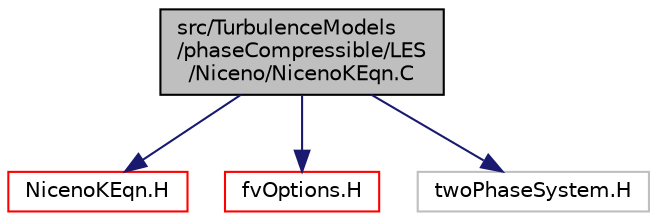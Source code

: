 digraph "src/TurbulenceModels/phaseCompressible/LES/Niceno/NicenoKEqn.C"
{
  bgcolor="transparent";
  edge [fontname="Helvetica",fontsize="10",labelfontname="Helvetica",labelfontsize="10"];
  node [fontname="Helvetica",fontsize="10",shape=record];
  Node1 [label="src/TurbulenceModels\l/phaseCompressible/LES\l/Niceno/NicenoKEqn.C",height=0.2,width=0.4,color="black", fillcolor="grey75", style="filled", fontcolor="black"];
  Node1 -> Node2 [color="midnightblue",fontsize="10",style="solid",fontname="Helvetica"];
  Node2 [label="NicenoKEqn.H",height=0.2,width=0.4,color="red",URL="$a10602.html"];
  Node1 -> Node3 [color="midnightblue",fontsize="10",style="solid",fontname="Helvetica"];
  Node3 [label="fvOptions.H",height=0.2,width=0.4,color="red",URL="$a05083.html"];
  Node1 -> Node4 [color="midnightblue",fontsize="10",style="solid",fontname="Helvetica"];
  Node4 [label="twoPhaseSystem.H",height=0.2,width=0.4,color="grey75"];
}
